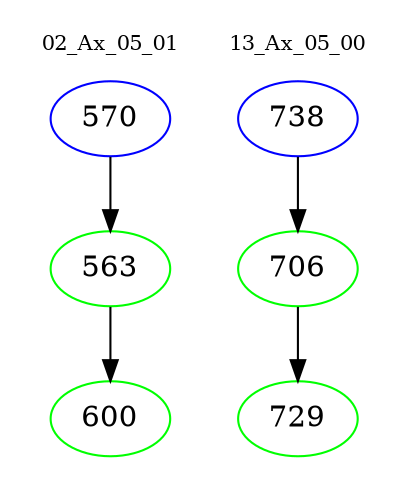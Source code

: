 digraph{
subgraph cluster_0 {
color = white
label = "02_Ax_05_01";
fontsize=10;
T0_570 [label="570", color="blue"]
T0_570 -> T0_563 [color="black"]
T0_563 [label="563", color="green"]
T0_563 -> T0_600 [color="black"]
T0_600 [label="600", color="green"]
}
subgraph cluster_1 {
color = white
label = "13_Ax_05_00";
fontsize=10;
T1_738 [label="738", color="blue"]
T1_738 -> T1_706 [color="black"]
T1_706 [label="706", color="green"]
T1_706 -> T1_729 [color="black"]
T1_729 [label="729", color="green"]
}
}
